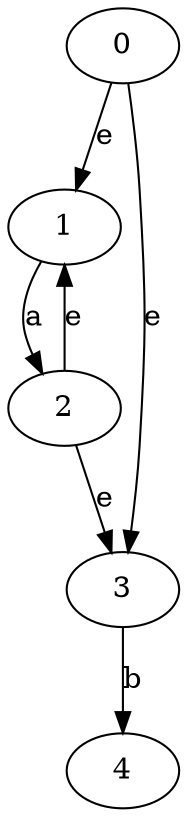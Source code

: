 digraph {
0->1 [label="e"]
0->3 [label="e"]
1->2 [label="a"]
2->3 [label="e"]
2->1 [label="e"]
3->4 [label="b"]
4
}